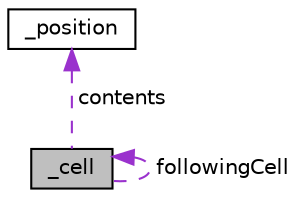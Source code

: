 digraph "_cell"
{
 // LATEX_PDF_SIZE
  edge [fontname="Helvetica",fontsize="10",labelfontname="Helvetica",labelfontsize="10"];
  node [fontname="Helvetica",fontsize="10",shape=record];
  Node1 [label="_cell",height=0.2,width=0.4,color="black", fillcolor="grey75", style="filled", fontcolor="black",tooltip="A structure to represent a cell object."];
  Node2 -> Node1 [dir="back",color="darkorchid3",fontsize="10",style="dashed",label=" contents" ,fontname="Helvetica"];
  Node2 [label="_position",height=0.2,width=0.4,color="black", fillcolor="white", style="filled",URL="$struct__position.html",tooltip="A structure to represent the position."];
  Node1 -> Node1 [dir="back",color="darkorchid3",fontsize="10",style="dashed",label=" followingCell" ,fontname="Helvetica"];
}
